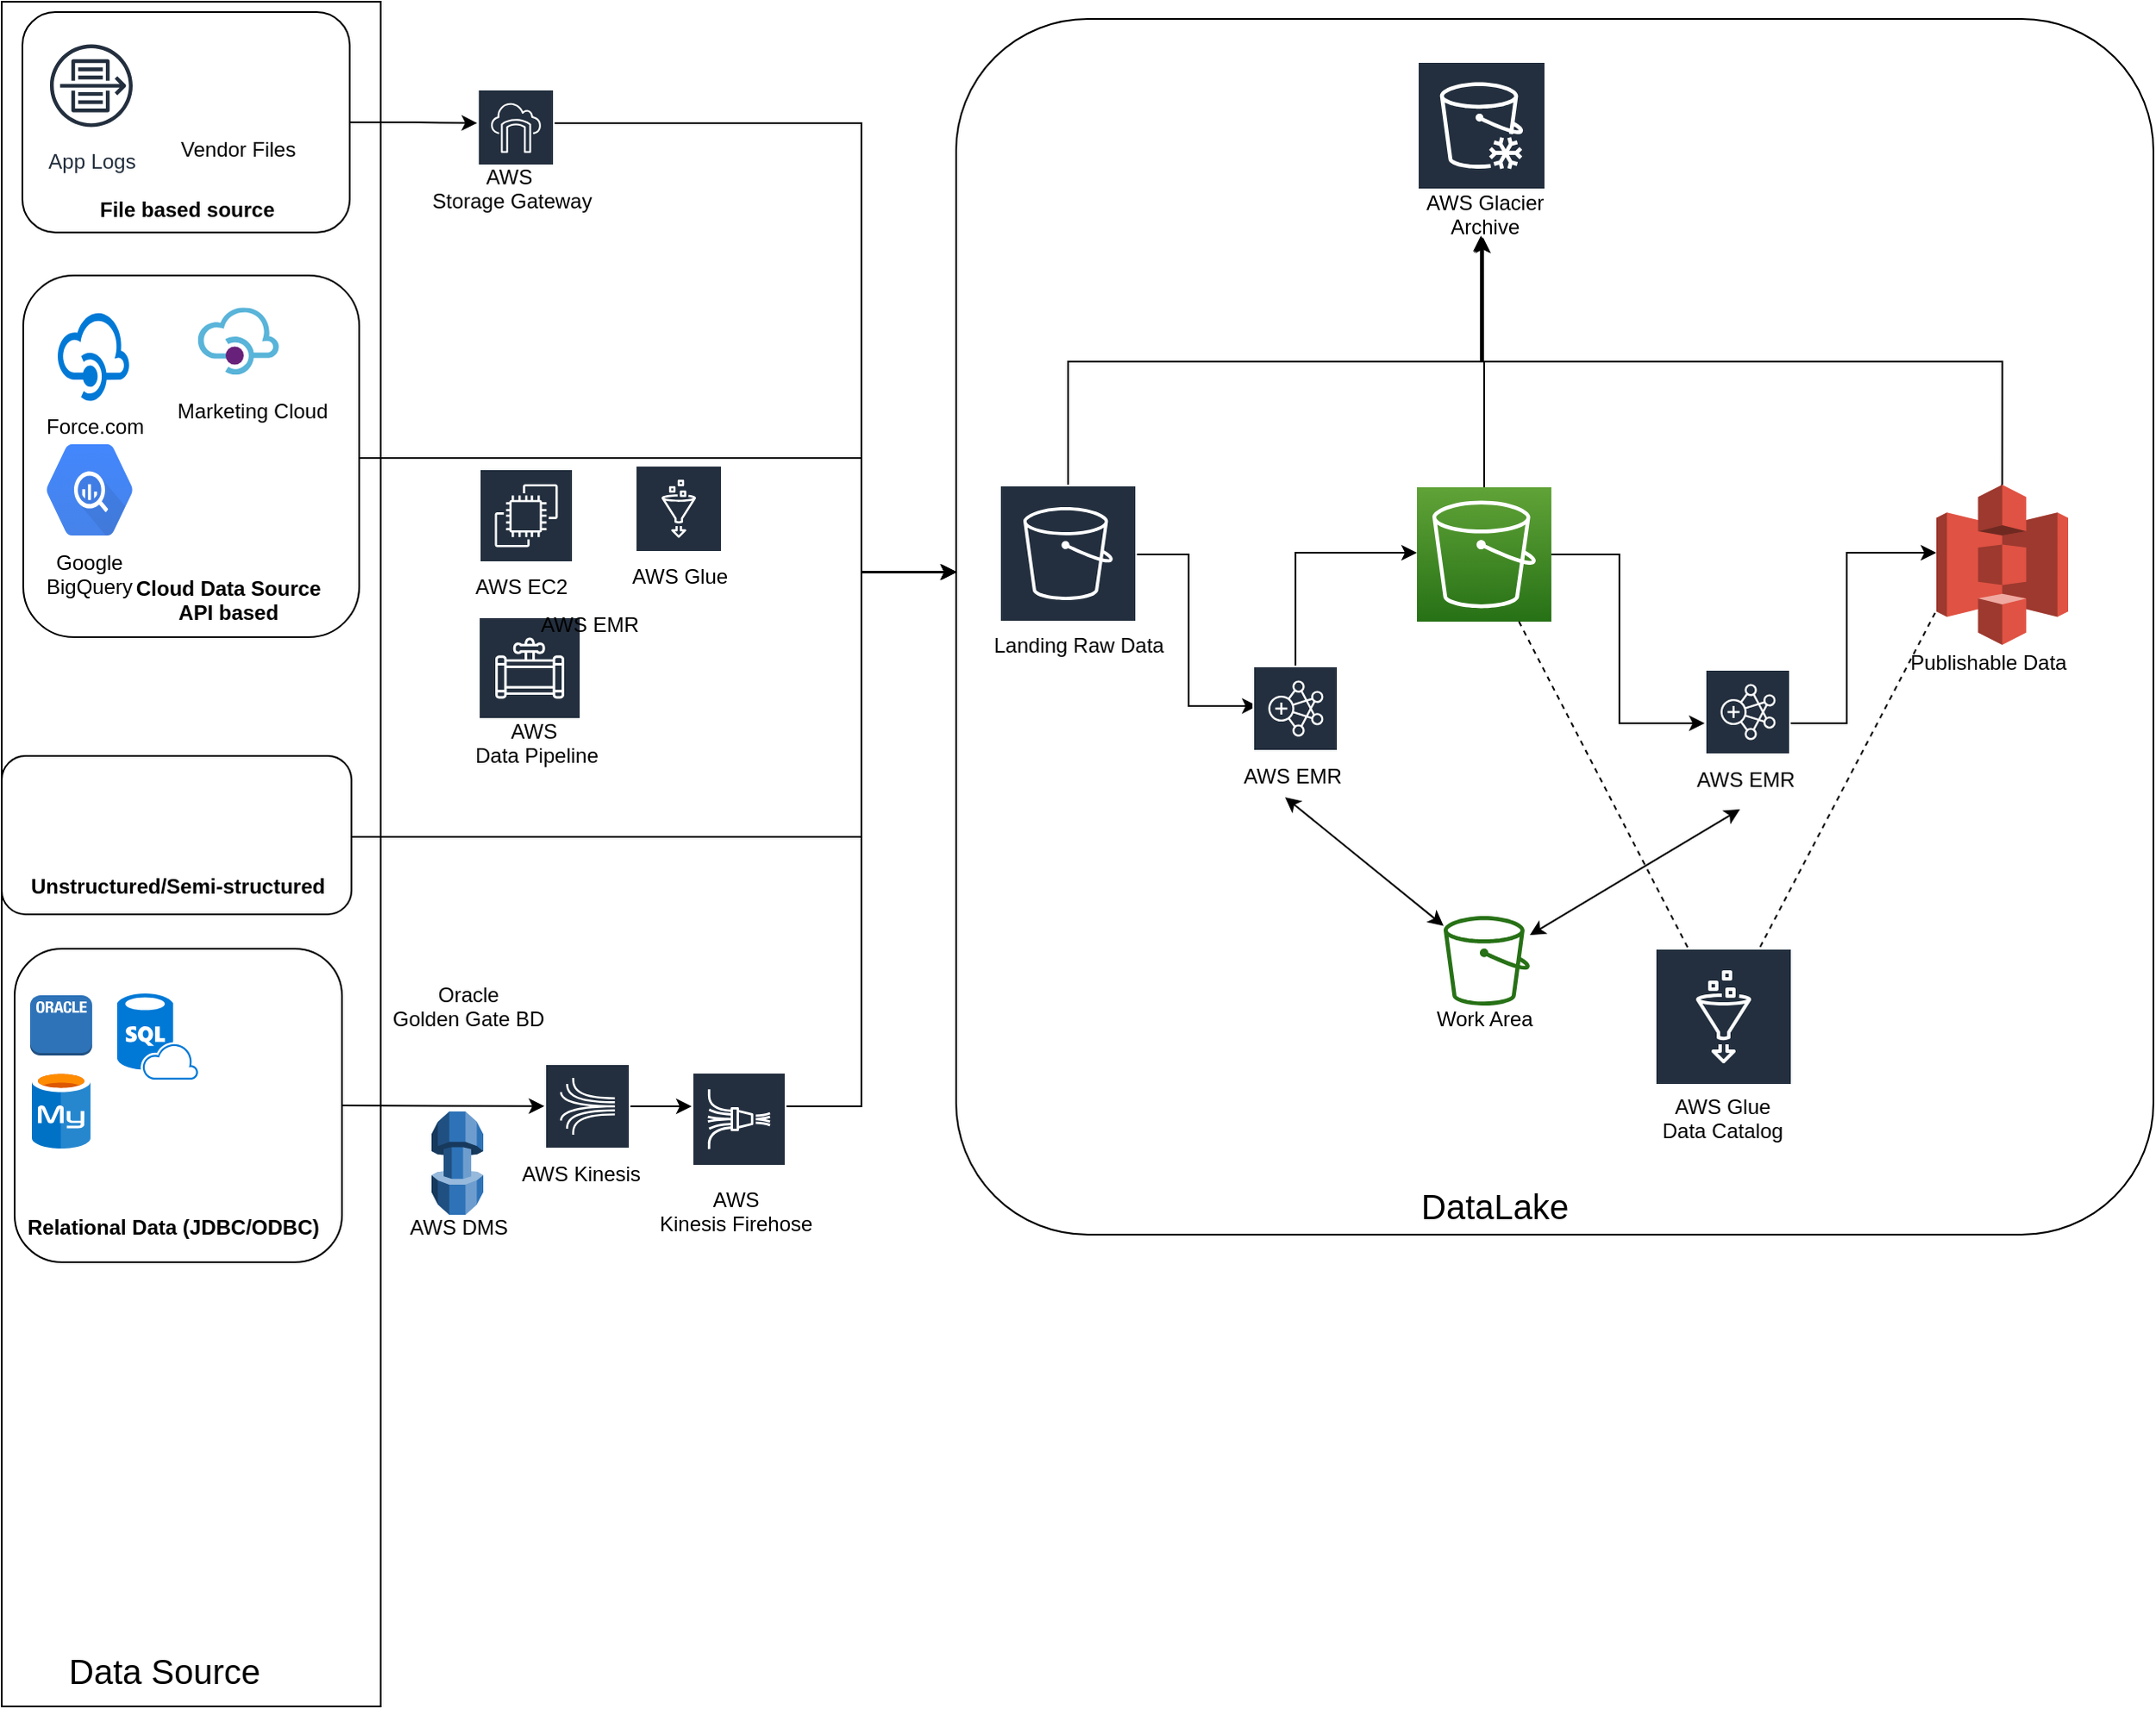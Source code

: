 <mxfile version="10.6.5" type="github"><diagram id="FyVJ21ngI0dXIr7ycN7d" name="Page-1"><mxGraphModel dx="1156" dy="1069" grid="1" gridSize="10" guides="1" tooltips="1" connect="1" arrows="1" fold="1" page="1" pageScale="1" pageWidth="850" pageHeight="1100" math="0" shadow="0"><root><mxCell id="0"/><mxCell id="1" parent="0"/><mxCell id="9xOzHp96FJ2B6PWLVfhh-158" value="" style="rounded=1;whiteSpace=wrap;html=1;arcSize=11;" vertex="1" parent="1"><mxGeometry x="595" y="351" width="695" height="706" as="geometry"/></mxCell><mxCell id="9xOzHp96FJ2B6PWLVfhh-64" value="" style="rounded=0;whiteSpace=wrap;html=1;" vertex="1" parent="1"><mxGeometry x="41" y="341" width="220" height="990" as="geometry"/></mxCell><mxCell id="ZWLwbdEH7Ie5AQ3U-ev--13" value="" style="group" parent="1" vertex="1" connectable="0"><mxGeometry x="41" y="775" width="203" height="96" as="geometry"/></mxCell><mxCell id="ZWLwbdEH7Ie5AQ3U-ev--12" value="" style="rounded=1;whiteSpace=wrap;html=1;" parent="ZWLwbdEH7Ie5AQ3U-ev--13" vertex="1"><mxGeometry y="4" width="203" height="92" as="geometry"/></mxCell><mxCell id="ZWLwbdEH7Ie5AQ3U-ev--5" value="Unstructured/Semi-structured" style="text;html=1;resizable=0;points=[];autosize=1;align=left;verticalAlign=top;spacingTop=-4;fontStyle=1" parent="ZWLwbdEH7Ie5AQ3U-ev--13" vertex="1"><mxGeometry x="15.225" y="70" width="170" height="20" as="geometry"/></mxCell><mxCell id="ZWLwbdEH7Ie5AQ3U-ev--7" value="" style="shape=image;html=1;verticalAlign=top;verticalLabelPosition=bottom;labelBackgroundColor=#ffffff;imageAspect=0;aspect=fixed;image=https://cdn1.iconfinder.com/data/icons/iconza-circle-social/64/697057-facebook-128.png" parent="ZWLwbdEH7Ie5AQ3U-ev--13" vertex="1"><mxGeometry x="92.365" y="4" width="55.39" height="55.39" as="geometry"/></mxCell><mxCell id="ZWLwbdEH7Ie5AQ3U-ev--8" value="" style="shape=image;html=1;verticalAlign=top;verticalLabelPosition=bottom;labelBackgroundColor=#ffffff;imageAspect=0;aspect=fixed;image=https://cdn1.iconfinder.com/data/icons/iconza-circle-social/64/697029-twitter-128.png" parent="ZWLwbdEH7Ie5AQ3U-ev--13" vertex="1"><mxGeometry x="20.3" width="59.21" height="59.21" as="geometry"/></mxCell><mxCell id="ZWLwbdEH7Ie5AQ3U-ev--15" value="" style="group" parent="1" vertex="1" connectable="0"><mxGeometry x="53" y="347" width="198" height="128" as="geometry"/></mxCell><mxCell id="ZWLwbdEH7Ie5AQ3U-ev--14" value="" style="rounded=1;whiteSpace=wrap;html=1;" parent="ZWLwbdEH7Ie5AQ3U-ev--15" vertex="1"><mxGeometry width="190" height="128" as="geometry"/></mxCell><mxCell id="ZWLwbdEH7Ie5AQ3U-ev--9" value="App Logs" style="outlineConnect=0;fontColor=#232F3E;gradientColor=none;strokeColor=#232F3E;fillColor=#ffffff;dashed=0;verticalLabelPosition=bottom;verticalAlign=top;align=center;html=1;fontSize=12;fontStyle=0;aspect=fixed;shape=mxgraph.aws4.resourceIcon;resIcon=mxgraph.aws4.flow_logs;" parent="ZWLwbdEH7Ie5AQ3U-ev--15" vertex="1"><mxGeometry x="10" y="12.8" width="60" height="60" as="geometry"/></mxCell><mxCell id="ZWLwbdEH7Ie5AQ3U-ev--10" value="" style="shape=image;html=1;verticalAlign=top;verticalLabelPosition=bottom;labelBackgroundColor=#ffffff;imageAspect=0;aspect=fixed;image=https://cdn2.iconfinder.com/data/icons/files-folders-3/24/files-folders-41-128.png" parent="ZWLwbdEH7Ie5AQ3U-ev--15" vertex="1"><mxGeometry x="110" y="26.88" width="38" height="38" as="geometry"/></mxCell><mxCell id="ZWLwbdEH7Ie5AQ3U-ev--11" value="Vendor Files&amp;nbsp;" style="text;html=1;resizable=0;points=[];autosize=1;align=left;verticalAlign=top;spacingTop=-4;" parent="ZWLwbdEH7Ie5AQ3U-ev--15" vertex="1"><mxGeometry x="89.5" y="69.6" width="90" height="20" as="geometry"/></mxCell><mxCell id="9xOzHp96FJ2B6PWLVfhh-40" value="File based source" style="text;html=1;resizable=0;points=[];autosize=1;align=left;verticalAlign=top;spacingTop=-4;fontStyle=1" vertex="1" parent="ZWLwbdEH7Ie5AQ3U-ev--15"><mxGeometry x="43" y="104.5" width="110" height="20" as="geometry"/></mxCell><mxCell id="ZWLwbdEH7Ie5AQ3U-ev--21" value="&lt;div style=&quot;text-align: center&quot;&gt;&lt;span style=&quot;font-size: 20px&quot;&gt;Data Source&lt;/span&gt;&lt;/div&gt;" style="text;html=1;resizable=0;points=[];autosize=1;align=left;verticalAlign=top;spacingTop=-4;" parent="1" vertex="1"><mxGeometry x="77.5" y="1296" width="130" height="20" as="geometry"/></mxCell><mxCell id="9xOzHp96FJ2B6PWLVfhh-62" value="" style="edgeStyle=orthogonalEdgeStyle;rounded=0;orthogonalLoop=1;jettySize=auto;html=1;entryX=0.001;entryY=0.455;entryDx=0;entryDy=0;entryPerimeter=0;" edge="1" parent="1" source="9xOzHp96FJ2B6PWLVfhh-30" target="9xOzHp96FJ2B6PWLVfhh-158"><mxGeometry relative="1" as="geometry"><mxPoint x="592" y="672" as="targetPoint"/><Array as="points"><mxPoint x="540" y="411"/><mxPoint x="540" y="672"/></Array></mxGeometry></mxCell><mxCell id="9xOzHp96FJ2B6PWLVfhh-30" value="" style="outlineConnect=0;fontColor=#232F3E;gradientColor=none;strokeColor=#ffffff;fillColor=#232F3E;dashed=0;verticalLabelPosition=middle;verticalAlign=bottom;align=center;html=1;whiteSpace=wrap;fontSize=10;fontStyle=1;spacing=3;shape=mxgraph.aws4.productIcon;prIcon=mxgraph.aws4.storage_gateway;" vertex="1" parent="1"><mxGeometry x="317" y="391.5" width="45" height="40" as="geometry"/></mxCell><mxCell id="9xOzHp96FJ2B6PWLVfhh-31" value="&lt;div style=&quot;text-align: center&quot;&gt;&lt;span&gt;AWS&amp;nbsp;&lt;/span&gt;&lt;/div&gt;&lt;span&gt;Storage Gateway&lt;/span&gt;" style="text;html=1;resizable=0;points=[];autosize=1;align=left;verticalAlign=top;spacingTop=-4;" vertex="1" parent="1"><mxGeometry x="289" y="432.5" width="110" height="30" as="geometry"/></mxCell><mxCell id="9xOzHp96FJ2B6PWLVfhh-32" value="" style="edgeStyle=orthogonalEdgeStyle;rounded=0;orthogonalLoop=1;jettySize=auto;html=1;" edge="1" parent="1" source="ZWLwbdEH7Ie5AQ3U-ev--14" target="9xOzHp96FJ2B6PWLVfhh-30"><mxGeometry relative="1" as="geometry"/></mxCell><mxCell id="9xOzHp96FJ2B6PWLVfhh-56" value="" style="group" vertex="1" connectable="0" parent="1"><mxGeometry x="53.5" y="500" width="195" height="210" as="geometry"/></mxCell><mxCell id="9xOzHp96FJ2B6PWLVfhh-39" value="" style="rounded=1;whiteSpace=wrap;html=1;" vertex="1" parent="9xOzHp96FJ2B6PWLVfhh-56"><mxGeometry width="195" height="210" as="geometry"/></mxCell><mxCell id="9xOzHp96FJ2B6PWLVfhh-47" value="" style="group" vertex="1" connectable="0" parent="9xOzHp96FJ2B6PWLVfhh-56"><mxGeometry x="87.377" y="18.629" width="100.164" height="75.847" as="geometry"/></mxCell><mxCell id="9xOzHp96FJ2B6PWLVfhh-44" value="" style="aspect=fixed;html=1;perimeter=none;align=center;shadow=0;dashed=0;image;fontSize=12;image=img/lib/mscae/API_Management.svg;" vertex="1" parent="9xOzHp96FJ2B6PWLVfhh-47"><mxGeometry x="14.023" width="47" height="39.01" as="geometry"/></mxCell><mxCell id="9xOzHp96FJ2B6PWLVfhh-46" value="Marketing Cloud" style="text;html=1;resizable=0;points=[];autosize=1;align=left;verticalAlign=top;spacingTop=-4;" vertex="1" parent="9xOzHp96FJ2B6PWLVfhh-47"><mxGeometry y="50.773" width="100" height="20" as="geometry"/></mxCell><mxCell id="9xOzHp96FJ2B6PWLVfhh-54" value="" style="group" vertex="1" connectable="0" parent="9xOzHp96FJ2B6PWLVfhh-56"><mxGeometry x="11" y="20" width="59" height="82" as="geometry"/></mxCell><mxCell id="9xOzHp96FJ2B6PWLVfhh-49" value="" style="shadow=0;dashed=0;html=1;strokeColor=none;labelPosition=center;verticalLabelPosition=bottom;verticalAlign=top;align=center;shape=mxgraph.mscae.cloud.api_management;fillColor=#0079D6;pointerEvents=1;" vertex="1" parent="9xOzHp96FJ2B6PWLVfhh-54"><mxGeometry x="8.429" width="42.143" height="53.478" as="geometry"/></mxCell><mxCell id="9xOzHp96FJ2B6PWLVfhh-53" value="Force.com" style="text;html=1;resizable=0;points=[];autosize=1;align=left;verticalAlign=top;spacingTop=-4;" vertex="1" parent="9xOzHp96FJ2B6PWLVfhh-54"><mxGeometry y="58.232" width="70" height="20" as="geometry"/></mxCell><mxCell id="9xOzHp96FJ2B6PWLVfhh-55" value="&lt;div style=&quot;text-align: center&quot;&gt;&lt;span&gt;Cloud Data Source&lt;/span&gt;&lt;/div&gt;&lt;div style=&quot;text-align: center&quot;&gt;&lt;span&gt;API based&lt;/span&gt;&lt;/div&gt;" style="text;html=1;resizable=0;points=[];autosize=1;align=left;verticalAlign=top;spacingTop=-4;fontStyle=1" vertex="1" parent="9xOzHp96FJ2B6PWLVfhh-56"><mxGeometry x="63.869" y="171.581" width="120" height="30" as="geometry"/></mxCell><mxCell id="9xOzHp96FJ2B6PWLVfhh-68" value="" style="shape=mxgraph.gcp.big_data.bigquery;html=1;fillColor=#4387FD;gradientColor=#4683EA;strokeColor=none;verticalLabelPosition=bottom;verticalAlign=top;align=center;" vertex="1" parent="9xOzHp96FJ2B6PWLVfhh-56"><mxGeometry x="13.5" y="98" width="50" height="53" as="geometry"/></mxCell><mxCell id="9xOzHp96FJ2B6PWLVfhh-71" value="&lt;div style=&quot;text-align: center&quot;&gt;&lt;span&gt;Google&lt;/span&gt;&lt;/div&gt;&lt;div style=&quot;text-align: center&quot;&gt;&lt;span&gt;BigQuery&lt;/span&gt;&lt;/div&gt;" style="text;html=1;resizable=0;points=[];autosize=1;align=left;verticalAlign=top;spacingTop=-4;" vertex="1" parent="9xOzHp96FJ2B6PWLVfhh-56"><mxGeometry x="11" y="157" width="70" height="30" as="geometry"/></mxCell><mxCell id="9xOzHp96FJ2B6PWLVfhh-66" value="&lt;font style=&quot;font-size: 20px&quot;&gt;DataLake&lt;/font&gt;" style="text;html=1;" vertex="1" parent="1"><mxGeometry x="862.5" y="1021.5" width="100" height="30" as="geometry"/></mxCell><mxCell id="9xOzHp96FJ2B6PWLVfhh-69" value="" style="group" vertex="1" connectable="0" parent="1"><mxGeometry x="317.5" y="698" width="60" height="70" as="geometry"/></mxCell><mxCell id="9xOzHp96FJ2B6PWLVfhh-42" value="" style="outlineConnect=0;fontColor=#232F3E;gradientColor=none;strokeColor=#ffffff;fillColor=#232F3E;dashed=0;verticalLabelPosition=middle;verticalAlign=bottom;align=center;html=1;whiteSpace=wrap;fontSize=10;fontStyle=1;spacing=3;shape=mxgraph.aws4.productIcon;prIcon=mxgraph.aws4.data_pipeline;" vertex="1" parent="9xOzHp96FJ2B6PWLVfhh-69"><mxGeometry width="60" height="41" as="geometry"/></mxCell><mxCell id="9xOzHp96FJ2B6PWLVfhh-57" value="&lt;div style=&quot;text-align: center&quot;&gt;&lt;span&gt;AWS&amp;nbsp;&lt;/span&gt;&lt;/div&gt;&lt;div style=&quot;text-align: center&quot;&gt;&lt;span&gt;Data Pipeline&lt;/span&gt;&lt;/div&gt;" style="text;html=1;resizable=0;points=[];autosize=1;align=left;verticalAlign=top;spacingTop=-4;" vertex="1" parent="9xOzHp96FJ2B6PWLVfhh-69"><mxGeometry x="-4" y="57.465" width="90" height="30" as="geometry"/></mxCell><mxCell id="9xOzHp96FJ2B6PWLVfhh-70" value="" style="group" vertex="1" connectable="0" parent="1"><mxGeometry x="313.5" y="612" width="70" height="78.5" as="geometry"/></mxCell><mxCell id="9xOzHp96FJ2B6PWLVfhh-43" value="" style="outlineConnect=0;fontColor=#232F3E;gradientColor=none;strokeColor=#ffffff;fillColor=#232F3E;dashed=0;verticalLabelPosition=middle;verticalAlign=bottom;align=center;html=1;whiteSpace=wrap;fontSize=10;fontStyle=1;spacing=3;shape=mxgraph.aws4.productIcon;prIcon=mxgraph.aws4.ec2;" vertex="1" parent="9xOzHp96FJ2B6PWLVfhh-70"><mxGeometry x="4.5" width="55" height="30" as="geometry"/></mxCell><mxCell id="9xOzHp96FJ2B6PWLVfhh-58" value="AWS EC2" style="text;html=1;resizable=0;points=[];autosize=1;align=left;verticalAlign=top;spacingTop=-4;" vertex="1" parent="9xOzHp96FJ2B6PWLVfhh-70"><mxGeometry y="58.5" width="70" height="20" as="geometry"/></mxCell><mxCell id="9xOzHp96FJ2B6PWLVfhh-83" value="AWS EMR" style="text;html=1;resizable=0;points=[];autosize=1;align=left;verticalAlign=top;spacingTop=-4;" vertex="1" parent="1"><mxGeometry x="352.125" y="692.976" width="70" height="20" as="geometry"/></mxCell><mxCell id="9xOzHp96FJ2B6PWLVfhh-89" value="" style="group" vertex="1" connectable="0" parent="1"><mxGeometry x="405" y="610" width="70" height="75" as="geometry"/></mxCell><mxCell id="9xOzHp96FJ2B6PWLVfhh-90" value="" style="outlineConnect=0;fontColor=#232F3E;gradientColor=none;strokeColor=#ffffff;fillColor=#232F3E;dashed=0;verticalLabelPosition=middle;verticalAlign=bottom;align=center;html=1;whiteSpace=wrap;fontSize=10;fontStyle=1;spacing=3;shape=mxgraph.aws4.productIcon;prIcon=mxgraph.aws4.glue;" vertex="1" parent="9xOzHp96FJ2B6PWLVfhh-89"><mxGeometry x="3.5" width="51" height="50" as="geometry"/></mxCell><mxCell id="9xOzHp96FJ2B6PWLVfhh-91" value="AWS Glue" style="text;html=1;resizable=0;points=[];autosize=1;align=left;verticalAlign=top;spacingTop=-4;" vertex="1" parent="9xOzHp96FJ2B6PWLVfhh-89"><mxGeometry y="55" width="70" height="20" as="geometry"/></mxCell><mxCell id="9xOzHp96FJ2B6PWLVfhh-92" value="" style="edgeStyle=orthogonalEdgeStyle;rounded=0;orthogonalLoop=1;jettySize=auto;html=1;entryX=0;entryY=0.455;entryDx=0;entryDy=0;entryPerimeter=0;" edge="1" parent="1" source="9xOzHp96FJ2B6PWLVfhh-39" target="9xOzHp96FJ2B6PWLVfhh-158"><mxGeometry relative="1" as="geometry"><mxPoint x="590" y="670" as="targetPoint"/><Array as="points"><mxPoint x="540" y="606"/><mxPoint x="540" y="672"/></Array></mxGeometry></mxCell><mxCell id="9xOzHp96FJ2B6PWLVfhh-129" value="" style="edgeStyle=orthogonalEdgeStyle;rounded=0;orthogonalLoop=1;jettySize=auto;html=1;entryX=0.06;entryY=0.609;entryDx=0;entryDy=0;entryPerimeter=0;" edge="1" parent="1" source="9xOzHp96FJ2B6PWLVfhh-103" target="9xOzHp96FJ2B6PWLVfhh-123"><mxGeometry relative="1" as="geometry"><mxPoint x="580" y="390" as="targetPoint"/><Array as="points"><mxPoint x="730" y="662"/><mxPoint x="730" y="750"/></Array></mxGeometry></mxCell><mxCell id="9xOzHp96FJ2B6PWLVfhh-105" value="" style="rounded=1;whiteSpace=wrap;html=1;" vertex="1" parent="1"><mxGeometry x="48.5" y="891" width="190" height="182" as="geometry"/></mxCell><mxCell id="9xOzHp96FJ2B6PWLVfhh-106" value="Relational Data (JDBC/ODBC)" style="text;html=1;resizable=0;points=[];autosize=1;align=left;verticalAlign=top;spacingTop=-4;fontStyle=1" vertex="1" parent="1"><mxGeometry x="53.5" y="1043" width="180" height="20" as="geometry"/></mxCell><mxCell id="9xOzHp96FJ2B6PWLVfhh-107" value="" style="outlineConnect=0;dashed=0;verticalLabelPosition=bottom;verticalAlign=top;align=center;html=1;shape=mxgraph.aws3.oracle_db_instance_2;fillColor=#2E73B8;gradientColor=none;" vertex="1" parent="1"><mxGeometry x="57.5" y="918" width="36" height="35" as="geometry"/></mxCell><mxCell id="9xOzHp96FJ2B6PWLVfhh-108" value="" style="aspect=fixed;html=1;perimeter=none;align=center;shadow=0;dashed=0;image;fontSize=12;image=img/lib/mscae/MySQL_ClearDB_database.svg;" vertex="1" parent="1"><mxGeometry x="58.5" y="962" width="34" height="45" as="geometry"/></mxCell><mxCell id="9xOzHp96FJ2B6PWLVfhh-109" value="" style="shadow=0;dashed=0;html=1;strokeColor=none;fillColor=#0079D6;labelPosition=center;verticalLabelPosition=bottom;verticalAlign=top;align=center;shape=mxgraph.azure.sql_database_sql_azure;pointerEvents=1;" vertex="1" parent="1"><mxGeometry x="108" y="917" width="47" height="50" as="geometry"/></mxCell><mxCell id="9xOzHp96FJ2B6PWLVfhh-110" value="" style="group" vertex="1" connectable="0" parent="1"><mxGeometry x="266" y="907.5" width="255" height="149" as="geometry"/></mxCell><mxCell id="9xOzHp96FJ2B6PWLVfhh-111" value="" style="shape=image;html=1;verticalAlign=top;verticalLabelPosition=bottom;labelBackgroundColor=#ffffff;imageAspect=0;aspect=fixed;image=https://cdn3.iconfinder.com/data/icons/travelling-icon-set/800/bridge-128.png" vertex="1" parent="9xOzHp96FJ2B6PWLVfhh-110"><mxGeometry x="19" y="28" width="41" height="41" as="geometry"/></mxCell><mxCell id="9xOzHp96FJ2B6PWLVfhh-112" value="" style="outlineConnect=0;dashed=0;verticalLabelPosition=bottom;verticalAlign=top;align=center;html=1;shape=mxgraph.aws3.database_migration_service;fillColor=#2E73B8;gradientColor=none;" vertex="1" parent="9xOzHp96FJ2B6PWLVfhh-110"><mxGeometry x="24.5" y="78" width="30" height="60" as="geometry"/></mxCell><mxCell id="9xOzHp96FJ2B6PWLVfhh-113" value="AWS DMS" style="text;html=1;resizable=0;points=[];autosize=1;align=left;verticalAlign=top;spacingTop=-4;" vertex="1" parent="9xOzHp96FJ2B6PWLVfhh-110"><mxGeometry x="10" y="135" width="70" height="20" as="geometry"/></mxCell><mxCell id="9xOzHp96FJ2B6PWLVfhh-114" value="&lt;div style=&quot;text-align: center&quot;&gt;&lt;span&gt;Oracle&lt;/span&gt;&lt;/div&gt;&lt;div style=&quot;text-align: center&quot;&gt;&lt;span&gt;Golden Gate BD&lt;/span&gt;&lt;/div&gt;" style="text;html=1;resizable=0;points=[];autosize=1;align=left;verticalAlign=top;spacingTop=-4;" vertex="1" parent="9xOzHp96FJ2B6PWLVfhh-110"><mxGeometry width="100" height="30" as="geometry"/></mxCell><mxCell id="9xOzHp96FJ2B6PWLVfhh-115" value="" style="outlineConnect=0;fontColor=#232F3E;gradientColor=none;strokeColor=#ffffff;fillColor=#232F3E;dashed=0;verticalLabelPosition=middle;verticalAlign=bottom;align=center;html=1;whiteSpace=wrap;fontSize=10;fontStyle=1;spacing=3;shape=mxgraph.aws4.productIcon;prIcon=mxgraph.aws4.kinesis;" vertex="1" parent="9xOzHp96FJ2B6PWLVfhh-110"><mxGeometry x="90" y="50" width="50" height="50" as="geometry"/></mxCell><mxCell id="9xOzHp96FJ2B6PWLVfhh-116" value="AWS Kinesis" style="text;html=1;resizable=0;points=[];autosize=1;align=left;verticalAlign=top;spacingTop=-4;" vertex="1" parent="9xOzHp96FJ2B6PWLVfhh-110"><mxGeometry x="75" y="104" width="80" height="20" as="geometry"/></mxCell><mxCell id="9xOzHp96FJ2B6PWLVfhh-117" value="" style="outlineConnect=0;fontColor=#232F3E;gradientColor=none;strokeColor=#ffffff;fillColor=#232F3E;dashed=0;verticalLabelPosition=middle;verticalAlign=bottom;align=center;html=1;whiteSpace=wrap;fontSize=10;fontStyle=1;spacing=3;shape=mxgraph.aws4.productIcon;prIcon=mxgraph.aws4.kinesis_data_firehose;" vertex="1" parent="9xOzHp96FJ2B6PWLVfhh-110"><mxGeometry x="175.5" y="55" width="55" height="40" as="geometry"/></mxCell><mxCell id="9xOzHp96FJ2B6PWLVfhh-118" value="" style="edgeStyle=orthogonalEdgeStyle;rounded=0;orthogonalLoop=1;jettySize=auto;html=1;" edge="1" parent="9xOzHp96FJ2B6PWLVfhh-110" source="9xOzHp96FJ2B6PWLVfhh-115" target="9xOzHp96FJ2B6PWLVfhh-117"><mxGeometry relative="1" as="geometry"/></mxCell><mxCell id="9xOzHp96FJ2B6PWLVfhh-119" value="&lt;div style=&quot;text-align: center&quot;&gt;&lt;span&gt;AWS&lt;/span&gt;&lt;/div&gt;&lt;div style=&quot;text-align: center&quot;&gt;&lt;span&gt;Kinesis Firehose&lt;/span&gt;&lt;/div&gt;" style="text;html=1;resizable=0;points=[];autosize=1;align=left;verticalAlign=top;spacingTop=-4;" vertex="1" parent="9xOzHp96FJ2B6PWLVfhh-110"><mxGeometry x="155" y="119" width="100" height="30" as="geometry"/></mxCell><mxCell id="9xOzHp96FJ2B6PWLVfhh-120" value="" style="endArrow=classic;html=1;exitX=1;exitY=0.5;exitDx=0;exitDy=0;" edge="1" parent="1" source="9xOzHp96FJ2B6PWLVfhh-105" target="9xOzHp96FJ2B6PWLVfhh-115"><mxGeometry width="50" height="50" relative="1" as="geometry"><mxPoint x="256" y="977.5" as="sourcePoint"/><mxPoint x="526" y="1107.5" as="targetPoint"/></mxGeometry></mxCell><mxCell id="9xOzHp96FJ2B6PWLVfhh-121" value="" style="edgeStyle=orthogonalEdgeStyle;rounded=0;orthogonalLoop=1;jettySize=auto;html=1;entryX=0;entryY=0.455;entryDx=0;entryDy=0;entryPerimeter=0;" edge="1" parent="1" source="9xOzHp96FJ2B6PWLVfhh-117" target="9xOzHp96FJ2B6PWLVfhh-158"><mxGeometry relative="1" as="geometry"><mxPoint x="590" y="670" as="targetPoint"/><Array as="points"><mxPoint x="540" y="983"/><mxPoint x="540" y="672"/></Array></mxGeometry></mxCell><mxCell id="9xOzHp96FJ2B6PWLVfhh-134" value="" style="group" vertex="1" connectable="0" parent="1"><mxGeometry x="615" y="621.5" width="110" height="103.5" as="geometry"/></mxCell><mxCell id="9xOzHp96FJ2B6PWLVfhh-103" value="" style="outlineConnect=0;fontColor=#232F3E;gradientColor=none;strokeColor=#ffffff;fillColor=#232F3E;dashed=0;verticalLabelPosition=middle;verticalAlign=bottom;align=center;html=1;whiteSpace=wrap;fontSize=10;fontStyle=1;spacing=3;shape=mxgraph.aws4.productIcon;prIcon=mxgraph.aws4.s3;" vertex="1" parent="9xOzHp96FJ2B6PWLVfhh-134"><mxGeometry x="5" width="80" height="81" as="geometry"/></mxCell><mxCell id="9xOzHp96FJ2B6PWLVfhh-104" value="Landing Raw Data" style="text;html=1;resizable=0;points=[];autosize=1;align=left;verticalAlign=top;spacingTop=-4;" vertex="1" parent="9xOzHp96FJ2B6PWLVfhh-134"><mxGeometry y="83.5" width="110" height="20" as="geometry"/></mxCell><mxCell id="9xOzHp96FJ2B6PWLVfhh-135" value="" style="group" vertex="1" connectable="0" parent="1"><mxGeometry x="760" y="726.5" width="70" height="74" as="geometry"/></mxCell><mxCell id="9xOzHp96FJ2B6PWLVfhh-122" value="" style="group" vertex="1" connectable="0" parent="9xOzHp96FJ2B6PWLVfhh-135"><mxGeometry x="7" width="50" height="50" as="geometry"/></mxCell><mxCell id="9xOzHp96FJ2B6PWLVfhh-123" value="" style="outlineConnect=0;fontColor=#232F3E;gradientColor=none;strokeColor=#ffffff;fillColor=#232F3E;dashed=0;verticalLabelPosition=middle;verticalAlign=bottom;align=center;html=1;whiteSpace=wrap;fontSize=10;fontStyle=1;spacing=3;shape=mxgraph.aws4.productIcon;prIcon=mxgraph.aws4.emr;" vertex="1" parent="9xOzHp96FJ2B6PWLVfhh-122"><mxGeometry width="50" height="38.571" as="geometry"/></mxCell><mxCell id="9xOzHp96FJ2B6PWLVfhh-127" value="AWS EMR" style="text;html=1;resizable=0;points=[];autosize=1;align=left;verticalAlign=top;spacingTop=-4;" vertex="1" parent="9xOzHp96FJ2B6PWLVfhh-135"><mxGeometry y="54" width="70" height="20" as="geometry"/></mxCell><mxCell id="9xOzHp96FJ2B6PWLVfhh-139" value="" style="endArrow=classic;startArrow=classic;html=1;entryX=0.371;entryY=1.125;entryDx=0;entryDy=0;entryPerimeter=0;" edge="1" parent="1" source="9xOzHp96FJ2B6PWLVfhh-132" target="9xOzHp96FJ2B6PWLVfhh-127"><mxGeometry width="50" height="50" relative="1" as="geometry"><mxPoint x="972" y="783.457" as="sourcePoint"/><mxPoint x="902" y="783" as="targetPoint"/></mxGeometry></mxCell><mxCell id="9xOzHp96FJ2B6PWLVfhh-143" value="" style="edgeStyle=orthogonalEdgeStyle;rounded=0;orthogonalLoop=1;jettySize=auto;html=1;" edge="1" parent="1" source="9xOzHp96FJ2B6PWLVfhh-146" target="9xOzHp96FJ2B6PWLVfhh-172"><mxGeometry relative="1" as="geometry"><mxPoint x="1154.5" y="661.333" as="targetPoint"/><Array as="points"><mxPoint x="1112" y="760"/><mxPoint x="1112" y="661"/></Array></mxGeometry></mxCell><mxCell id="9xOzHp96FJ2B6PWLVfhh-144" value="" style="group" vertex="1" connectable="0" parent="1"><mxGeometry x="1022.5" y="728.5" width="70" height="74" as="geometry"/></mxCell><mxCell id="9xOzHp96FJ2B6PWLVfhh-145" value="" style="group" vertex="1" connectable="0" parent="9xOzHp96FJ2B6PWLVfhh-144"><mxGeometry x="7" width="50" height="50" as="geometry"/></mxCell><mxCell id="9xOzHp96FJ2B6PWLVfhh-146" value="" style="outlineConnect=0;fontColor=#232F3E;gradientColor=none;strokeColor=#ffffff;fillColor=#232F3E;dashed=0;verticalLabelPosition=middle;verticalAlign=bottom;align=center;html=1;whiteSpace=wrap;fontSize=10;fontStyle=1;spacing=3;shape=mxgraph.aws4.productIcon;prIcon=mxgraph.aws4.emr;" vertex="1" parent="9xOzHp96FJ2B6PWLVfhh-145"><mxGeometry width="50" height="38.571" as="geometry"/></mxCell><mxCell id="9xOzHp96FJ2B6PWLVfhh-147" value="AWS EMR" style="text;html=1;resizable=0;points=[];autosize=1;align=left;verticalAlign=top;spacingTop=-4;" vertex="1" parent="9xOzHp96FJ2B6PWLVfhh-144"><mxGeometry y="54" width="70" height="20" as="geometry"/></mxCell><mxCell id="9xOzHp96FJ2B6PWLVfhh-152" value="" style="edgeStyle=orthogonalEdgeStyle;rounded=0;orthogonalLoop=1;jettySize=auto;html=1;" edge="1" parent="1" source="9xOzHp96FJ2B6PWLVfhh-167" target="9xOzHp96FJ2B6PWLVfhh-146"><mxGeometry relative="1" as="geometry"><mxPoint x="1035.667" y="661.333" as="sourcePoint"/><mxPoint x="1090" y="790" as="targetPoint"/><Array as="points"><mxPoint x="980" y="662"/><mxPoint x="980" y="760"/></Array></mxGeometry></mxCell><mxCell id="9xOzHp96FJ2B6PWLVfhh-155" value="" style="edgeStyle=orthogonalEdgeStyle;rounded=0;orthogonalLoop=1;jettySize=auto;html=1;" edge="1" parent="1" source="9xOzHp96FJ2B6PWLVfhh-123" target="9xOzHp96FJ2B6PWLVfhh-167"><mxGeometry relative="1" as="geometry"><mxPoint x="890" y="791" as="sourcePoint"/><mxPoint x="927.333" y="661.333" as="targetPoint"/><Array as="points"><mxPoint x="882" y="661"/></Array></mxGeometry></mxCell><mxCell id="9xOzHp96FJ2B6PWLVfhh-156" value="" style="endArrow=classic;startArrow=classic;html=1;" edge="1" parent="1" source="9xOzHp96FJ2B6PWLVfhh-132"><mxGeometry width="50" height="50" relative="1" as="geometry"><mxPoint x="984.5" y="867.236" as="sourcePoint"/><mxPoint x="1050" y="810" as="targetPoint"/></mxGeometry></mxCell><mxCell id="9xOzHp96FJ2B6PWLVfhh-157" value="Publishable Data" style="text;html=1;resizable=0;points=[];autosize=1;align=left;verticalAlign=top;spacingTop=-4;" vertex="1" parent="1"><mxGeometry x="1147" y="715" width="110" height="20" as="geometry"/></mxCell><mxCell id="9xOzHp96FJ2B6PWLVfhh-87" value="" style="edgeStyle=orthogonalEdgeStyle;rounded=0;orthogonalLoop=1;jettySize=auto;html=1;entryX=0;entryY=0.455;entryDx=0;entryDy=0;entryPerimeter=0;" edge="1" parent="1" source="ZWLwbdEH7Ie5AQ3U-ev--12" target="9xOzHp96FJ2B6PWLVfhh-158"><mxGeometry relative="1" as="geometry"><mxPoint x="590" y="670" as="targetPoint"/><Array as="points"><mxPoint x="540" y="826"/><mxPoint x="540" y="672"/></Array></mxGeometry></mxCell><mxCell id="9xOzHp96FJ2B6PWLVfhh-164" value="" style="group" vertex="1" connectable="0" parent="1"><mxGeometry x="1000.5" y="890.5" width="92" height="112" as="geometry"/></mxCell><mxCell id="9xOzHp96FJ2B6PWLVfhh-162" value="&lt;div style=&quot;text-align: center&quot;&gt;&lt;span&gt;AWS Glue&lt;/span&gt;&lt;/div&gt;Data Catalog&lt;br&gt;" style="text;html=1;resizable=0;points=[];autosize=1;align=left;verticalAlign=top;spacingTop=-4;" vertex="1" parent="9xOzHp96FJ2B6PWLVfhh-164"><mxGeometry x="2" y="82" width="90" height="30" as="geometry"/></mxCell><mxCell id="9xOzHp96FJ2B6PWLVfhh-163" value="" style="outlineConnect=0;fontColor=#232F3E;gradientColor=none;strokeColor=#ffffff;fillColor=#232F3E;dashed=0;verticalLabelPosition=middle;verticalAlign=bottom;align=center;html=1;whiteSpace=wrap;fontSize=10;fontStyle=1;spacing=3;shape=mxgraph.aws4.productIcon;prIcon=mxgraph.aws4.glue;" vertex="1" parent="9xOzHp96FJ2B6PWLVfhh-164"><mxGeometry width="80" height="80" as="geometry"/></mxCell><mxCell id="9xOzHp96FJ2B6PWLVfhh-166" value="" style="endArrow=none;dashed=1;html=1;exitX=0.5;exitY=0;exitDx=0;exitDy=0;exitPerimeter=0;" edge="1" parent="1" source="9xOzHp96FJ2B6PWLVfhh-172" target="9xOzHp96FJ2B6PWLVfhh-163"><mxGeometry width="50" height="50" relative="1" as="geometry"><mxPoint x="1159.194" y="623.5" as="sourcePoint"/><mxPoint x="722" y="180" as="targetPoint"/></mxGeometry></mxCell><mxCell id="9xOzHp96FJ2B6PWLVfhh-178" value="" style="edgeStyle=orthogonalEdgeStyle;rounded=0;orthogonalLoop=1;jettySize=auto;html=1;entryX=0.379;entryY=0.979;entryDx=0;entryDy=0;entryPerimeter=0;" edge="1" parent="1" source="9xOzHp96FJ2B6PWLVfhh-167" target="9xOzHp96FJ2B6PWLVfhh-181"><mxGeometry relative="1" as="geometry"><mxPoint x="950" y="490" as="targetPoint"/><Array as="points"><mxPoint x="902" y="550"/><mxPoint x="899" y="550"/></Array></mxGeometry></mxCell><mxCell id="9xOzHp96FJ2B6PWLVfhh-167" value="" style="outlineConnect=0;fontColor=#232F3E;gradientColor=#60A337;gradientDirection=north;fillColor=#277116;strokeColor=#ffffff;dashed=0;verticalLabelPosition=bottom;verticalAlign=top;align=center;html=1;fontSize=12;fontStyle=0;aspect=fixed;shape=mxgraph.aws4.resourceIcon;resIcon=mxgraph.aws4.s3;" vertex="1" parent="1"><mxGeometry x="862.5" y="623" width="78" height="78" as="geometry"/></mxCell><mxCell id="9xOzHp96FJ2B6PWLVfhh-169" value="" style="outlineConnect=0;fontColor=#232F3E;gradientColor=none;strokeColor=#ffffff;fillColor=#232F3E;dashed=0;verticalLabelPosition=middle;verticalAlign=bottom;align=center;html=1;whiteSpace=wrap;fontSize=10;fontStyle=1;spacing=3;shape=mxgraph.aws4.productIcon;prIcon=mxgraph.aws4.glacier;" vertex="1" parent="1"><mxGeometry x="862.5" y="375.5" width="75" height="76" as="geometry"/></mxCell><mxCell id="9xOzHp96FJ2B6PWLVfhh-171" value="" style="edgeStyle=orthogonalEdgeStyle;rounded=0;orthogonalLoop=1;jettySize=auto;html=1;" edge="1" parent="1" source="9xOzHp96FJ2B6PWLVfhh-103" target="9xOzHp96FJ2B6PWLVfhh-181"><mxGeometry relative="1" as="geometry"><mxPoint x="660" y="782.5" as="targetPoint"/><Array as="points"><mxPoint x="660" y="550"/><mxPoint x="900" y="550"/></Array></mxGeometry></mxCell><mxCell id="9xOzHp96FJ2B6PWLVfhh-172" value="" style="outlineConnect=0;dashed=0;verticalLabelPosition=bottom;verticalAlign=top;align=center;html=1;shape=mxgraph.aws3.s3;fillColor=#E05243;gradientColor=none;" vertex="1" parent="1"><mxGeometry x="1164" y="621.5" width="76.5" height="93" as="geometry"/></mxCell><mxCell id="9xOzHp96FJ2B6PWLVfhh-175" value="" style="endArrow=none;dashed=1;html=1;" edge="1" parent="1" source="9xOzHp96FJ2B6PWLVfhh-167" target="9xOzHp96FJ2B6PWLVfhh-163"><mxGeometry width="50" height="50" relative="1" as="geometry"><mxPoint x="928" y="1243" as="sourcePoint"/><mxPoint x="978" y="1193" as="targetPoint"/></mxGeometry></mxCell><mxCell id="9xOzHp96FJ2B6PWLVfhh-176" value="" style="group" vertex="1" connectable="0" parent="1"><mxGeometry x="872" y="872" width="70" height="70" as="geometry"/></mxCell><mxCell id="9xOzHp96FJ2B6PWLVfhh-132" value="" style="outlineConnect=0;fontColor=#232F3E;gradientColor=none;fillColor=#277116;strokeColor=none;dashed=0;verticalLabelPosition=bottom;verticalAlign=top;align=center;html=1;fontSize=12;fontStyle=0;aspect=fixed;pointerEvents=1;shape=mxgraph.aws4.bucket;" vertex="1" parent="9xOzHp96FJ2B6PWLVfhh-176"><mxGeometry x="6" width="50" height="52" as="geometry"/></mxCell><mxCell id="9xOzHp96FJ2B6PWLVfhh-136" value="Work Area" style="text;html=1;resizable=0;points=[];autosize=1;align=left;verticalAlign=top;spacingTop=-4;" vertex="1" parent="9xOzHp96FJ2B6PWLVfhh-176"><mxGeometry y="50" width="70" height="20" as="geometry"/></mxCell><mxCell id="9xOzHp96FJ2B6PWLVfhh-181" value="AWS Glacier &lt;br&gt;&lt;div style=&quot;text-align: center&quot;&gt;&lt;span&gt;Archive&lt;/span&gt;&lt;/div&gt;" style="text;html=1;resizable=0;points=[];autosize=1;align=left;verticalAlign=top;spacingTop=-4;" vertex="1" parent="1"><mxGeometry x="865.5" y="447.5" width="90" height="30" as="geometry"/></mxCell><mxCell id="9xOzHp96FJ2B6PWLVfhh-182" value="" style="edgeStyle=orthogonalEdgeStyle;rounded=0;orthogonalLoop=1;jettySize=auto;html=1;exitX=0.5;exitY=0;exitDx=0;exitDy=0;exitPerimeter=0;entryX=0.393;entryY=1.012;entryDx=0;entryDy=0;entryPerimeter=0;" edge="1" parent="1" source="9xOzHp96FJ2B6PWLVfhh-172" target="9xOzHp96FJ2B6PWLVfhh-181"><mxGeometry relative="1" as="geometry"><mxPoint x="1202.143" y="621.619" as="sourcePoint"/><mxPoint x="942.619" y="450.0" as="targetPoint"/><Array as="points"><mxPoint x="1203" y="550"/><mxPoint x="901" y="550"/></Array></mxGeometry></mxCell></root></mxGraphModel></diagram></mxfile>